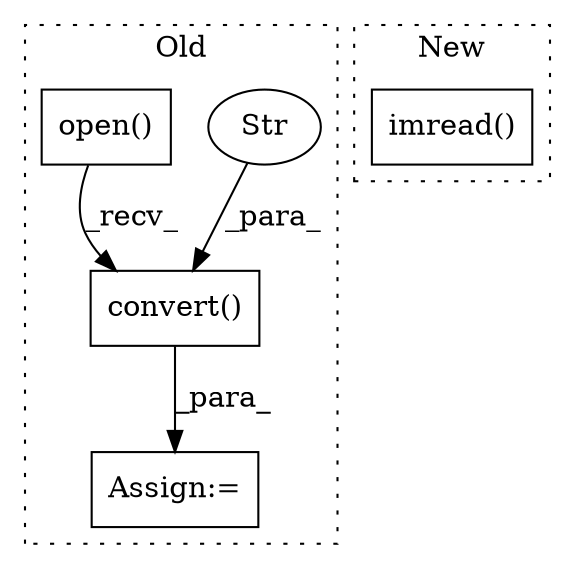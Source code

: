 digraph G {
subgraph cluster0 {
1 [label="convert()" a="75" s="2395,2434" l="34,1" shape="box"];
3 [label="Str" a="66" s="2429" l="5" shape="ellipse"];
4 [label="open()" a="75" s="2395,2419" l="11,1" shape="box"];
5 [label="Assign:=" a="68" s="2937" l="3" shape="box"];
label = "Old";
style="dotted";
}
subgraph cluster1 {
2 [label="imread()" a="75" s="2388,2434" l="11,1" shape="box"];
label = "New";
style="dotted";
}
1 -> 5 [label="_para_"];
3 -> 1 [label="_para_"];
4 -> 1 [label="_recv_"];
}